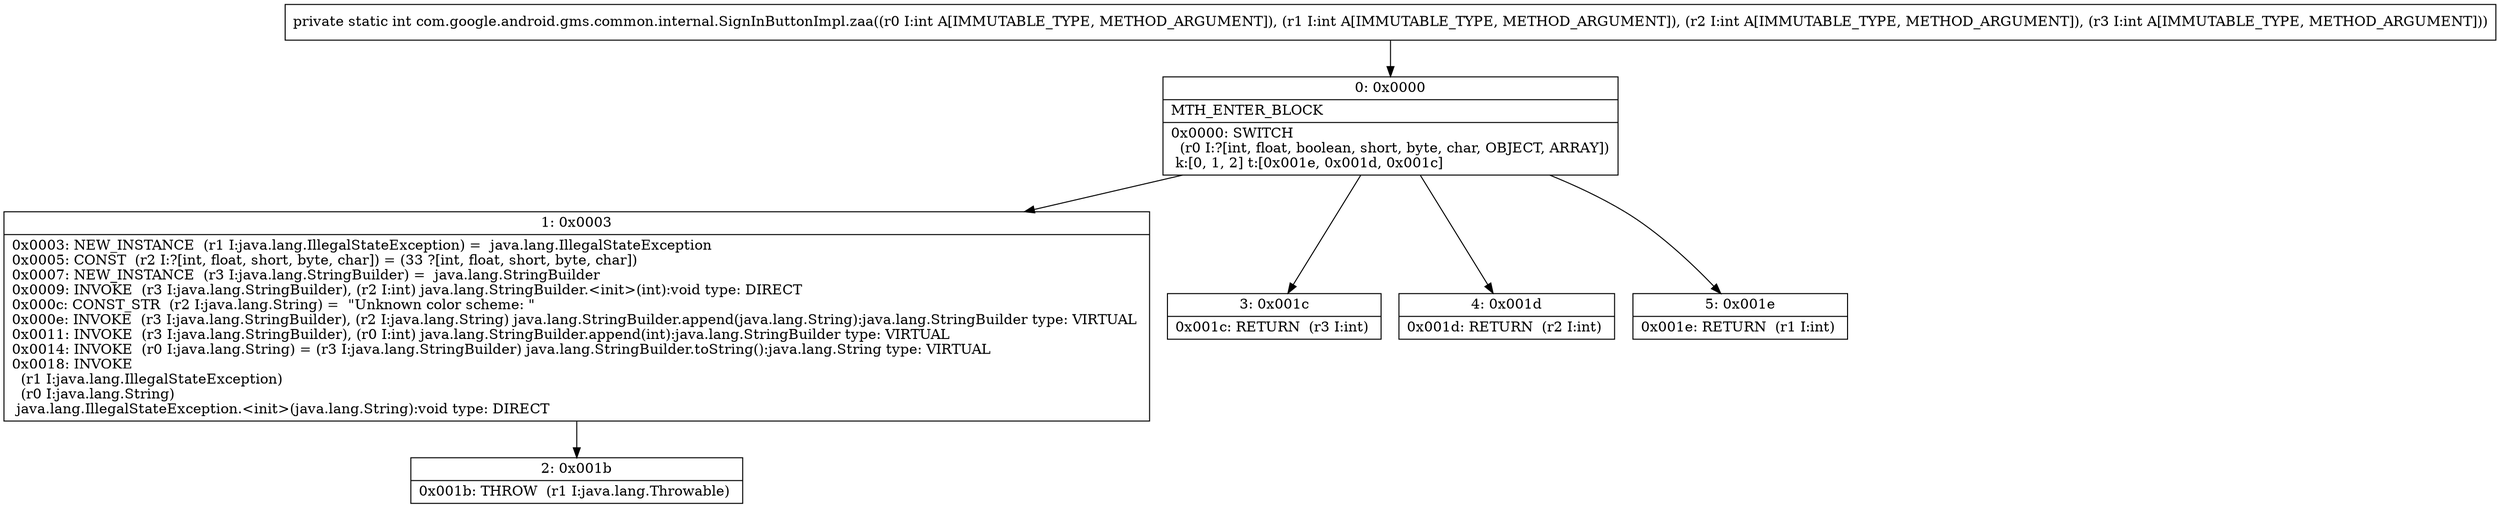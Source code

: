 digraph "CFG forcom.google.android.gms.common.internal.SignInButtonImpl.zaa(IIII)I" {
Node_0 [shape=record,label="{0\:\ 0x0000|MTH_ENTER_BLOCK\l|0x0000: SWITCH  \l  (r0 I:?[int, float, boolean, short, byte, char, OBJECT, ARRAY])\l k:[0, 1, 2] t:[0x001e, 0x001d, 0x001c] \l}"];
Node_1 [shape=record,label="{1\:\ 0x0003|0x0003: NEW_INSTANCE  (r1 I:java.lang.IllegalStateException) =  java.lang.IllegalStateException \l0x0005: CONST  (r2 I:?[int, float, short, byte, char]) = (33 ?[int, float, short, byte, char]) \l0x0007: NEW_INSTANCE  (r3 I:java.lang.StringBuilder) =  java.lang.StringBuilder \l0x0009: INVOKE  (r3 I:java.lang.StringBuilder), (r2 I:int) java.lang.StringBuilder.\<init\>(int):void type: DIRECT \l0x000c: CONST_STR  (r2 I:java.lang.String) =  \"Unknown color scheme: \" \l0x000e: INVOKE  (r3 I:java.lang.StringBuilder), (r2 I:java.lang.String) java.lang.StringBuilder.append(java.lang.String):java.lang.StringBuilder type: VIRTUAL \l0x0011: INVOKE  (r3 I:java.lang.StringBuilder), (r0 I:int) java.lang.StringBuilder.append(int):java.lang.StringBuilder type: VIRTUAL \l0x0014: INVOKE  (r0 I:java.lang.String) = (r3 I:java.lang.StringBuilder) java.lang.StringBuilder.toString():java.lang.String type: VIRTUAL \l0x0018: INVOKE  \l  (r1 I:java.lang.IllegalStateException)\l  (r0 I:java.lang.String)\l java.lang.IllegalStateException.\<init\>(java.lang.String):void type: DIRECT \l}"];
Node_2 [shape=record,label="{2\:\ 0x001b|0x001b: THROW  (r1 I:java.lang.Throwable) \l}"];
Node_3 [shape=record,label="{3\:\ 0x001c|0x001c: RETURN  (r3 I:int) \l}"];
Node_4 [shape=record,label="{4\:\ 0x001d|0x001d: RETURN  (r2 I:int) \l}"];
Node_5 [shape=record,label="{5\:\ 0x001e|0x001e: RETURN  (r1 I:int) \l}"];
MethodNode[shape=record,label="{private static int com.google.android.gms.common.internal.SignInButtonImpl.zaa((r0 I:int A[IMMUTABLE_TYPE, METHOD_ARGUMENT]), (r1 I:int A[IMMUTABLE_TYPE, METHOD_ARGUMENT]), (r2 I:int A[IMMUTABLE_TYPE, METHOD_ARGUMENT]), (r3 I:int A[IMMUTABLE_TYPE, METHOD_ARGUMENT])) }"];
MethodNode -> Node_0;
Node_0 -> Node_1;
Node_0 -> Node_3;
Node_0 -> Node_4;
Node_0 -> Node_5;
Node_1 -> Node_2;
}

